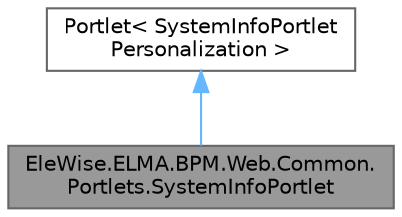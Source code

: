 digraph "EleWise.ELMA.BPM.Web.Common.Portlets.SystemInfoPortlet"
{
 // LATEX_PDF_SIZE
  bgcolor="transparent";
  edge [fontname=Helvetica,fontsize=10,labelfontname=Helvetica,labelfontsize=10];
  node [fontname=Helvetica,fontsize=10,shape=box,height=0.2,width=0.4];
  Node1 [id="Node000001",label="EleWise.ELMA.BPM.Web.Common.\lPortlets.SystemInfoPortlet",height=0.2,width=0.4,color="gray40", fillcolor="grey60", style="filled", fontcolor="black",tooltip="Портлет \"Информация о системе\"."];
  Node2 -> Node1 [id="edge1_Node000001_Node000002",dir="back",color="steelblue1",style="solid",tooltip=" "];
  Node2 [id="Node000002",label="Portlet\< SystemInfoPortlet\lPersonalization \>",height=0.2,width=0.4,color="gray40", fillcolor="white", style="filled",tooltip=" "];
}

